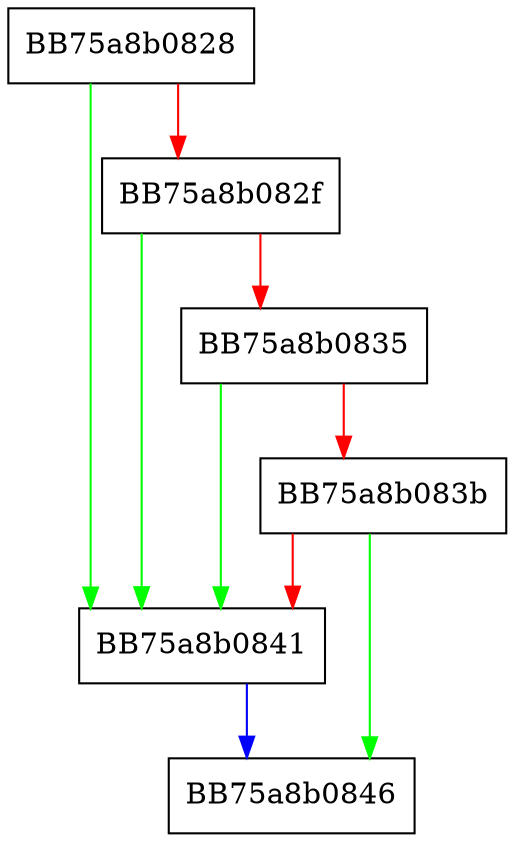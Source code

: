 digraph ConvertDataToBool {
  node [shape="box"];
  graph [splines=ortho];
  BB75a8b0828 -> BB75a8b0841 [color="green"];
  BB75a8b0828 -> BB75a8b082f [color="red"];
  BB75a8b082f -> BB75a8b0841 [color="green"];
  BB75a8b082f -> BB75a8b0835 [color="red"];
  BB75a8b0835 -> BB75a8b0841 [color="green"];
  BB75a8b0835 -> BB75a8b083b [color="red"];
  BB75a8b083b -> BB75a8b0846 [color="green"];
  BB75a8b083b -> BB75a8b0841 [color="red"];
  BB75a8b0841 -> BB75a8b0846 [color="blue"];
}